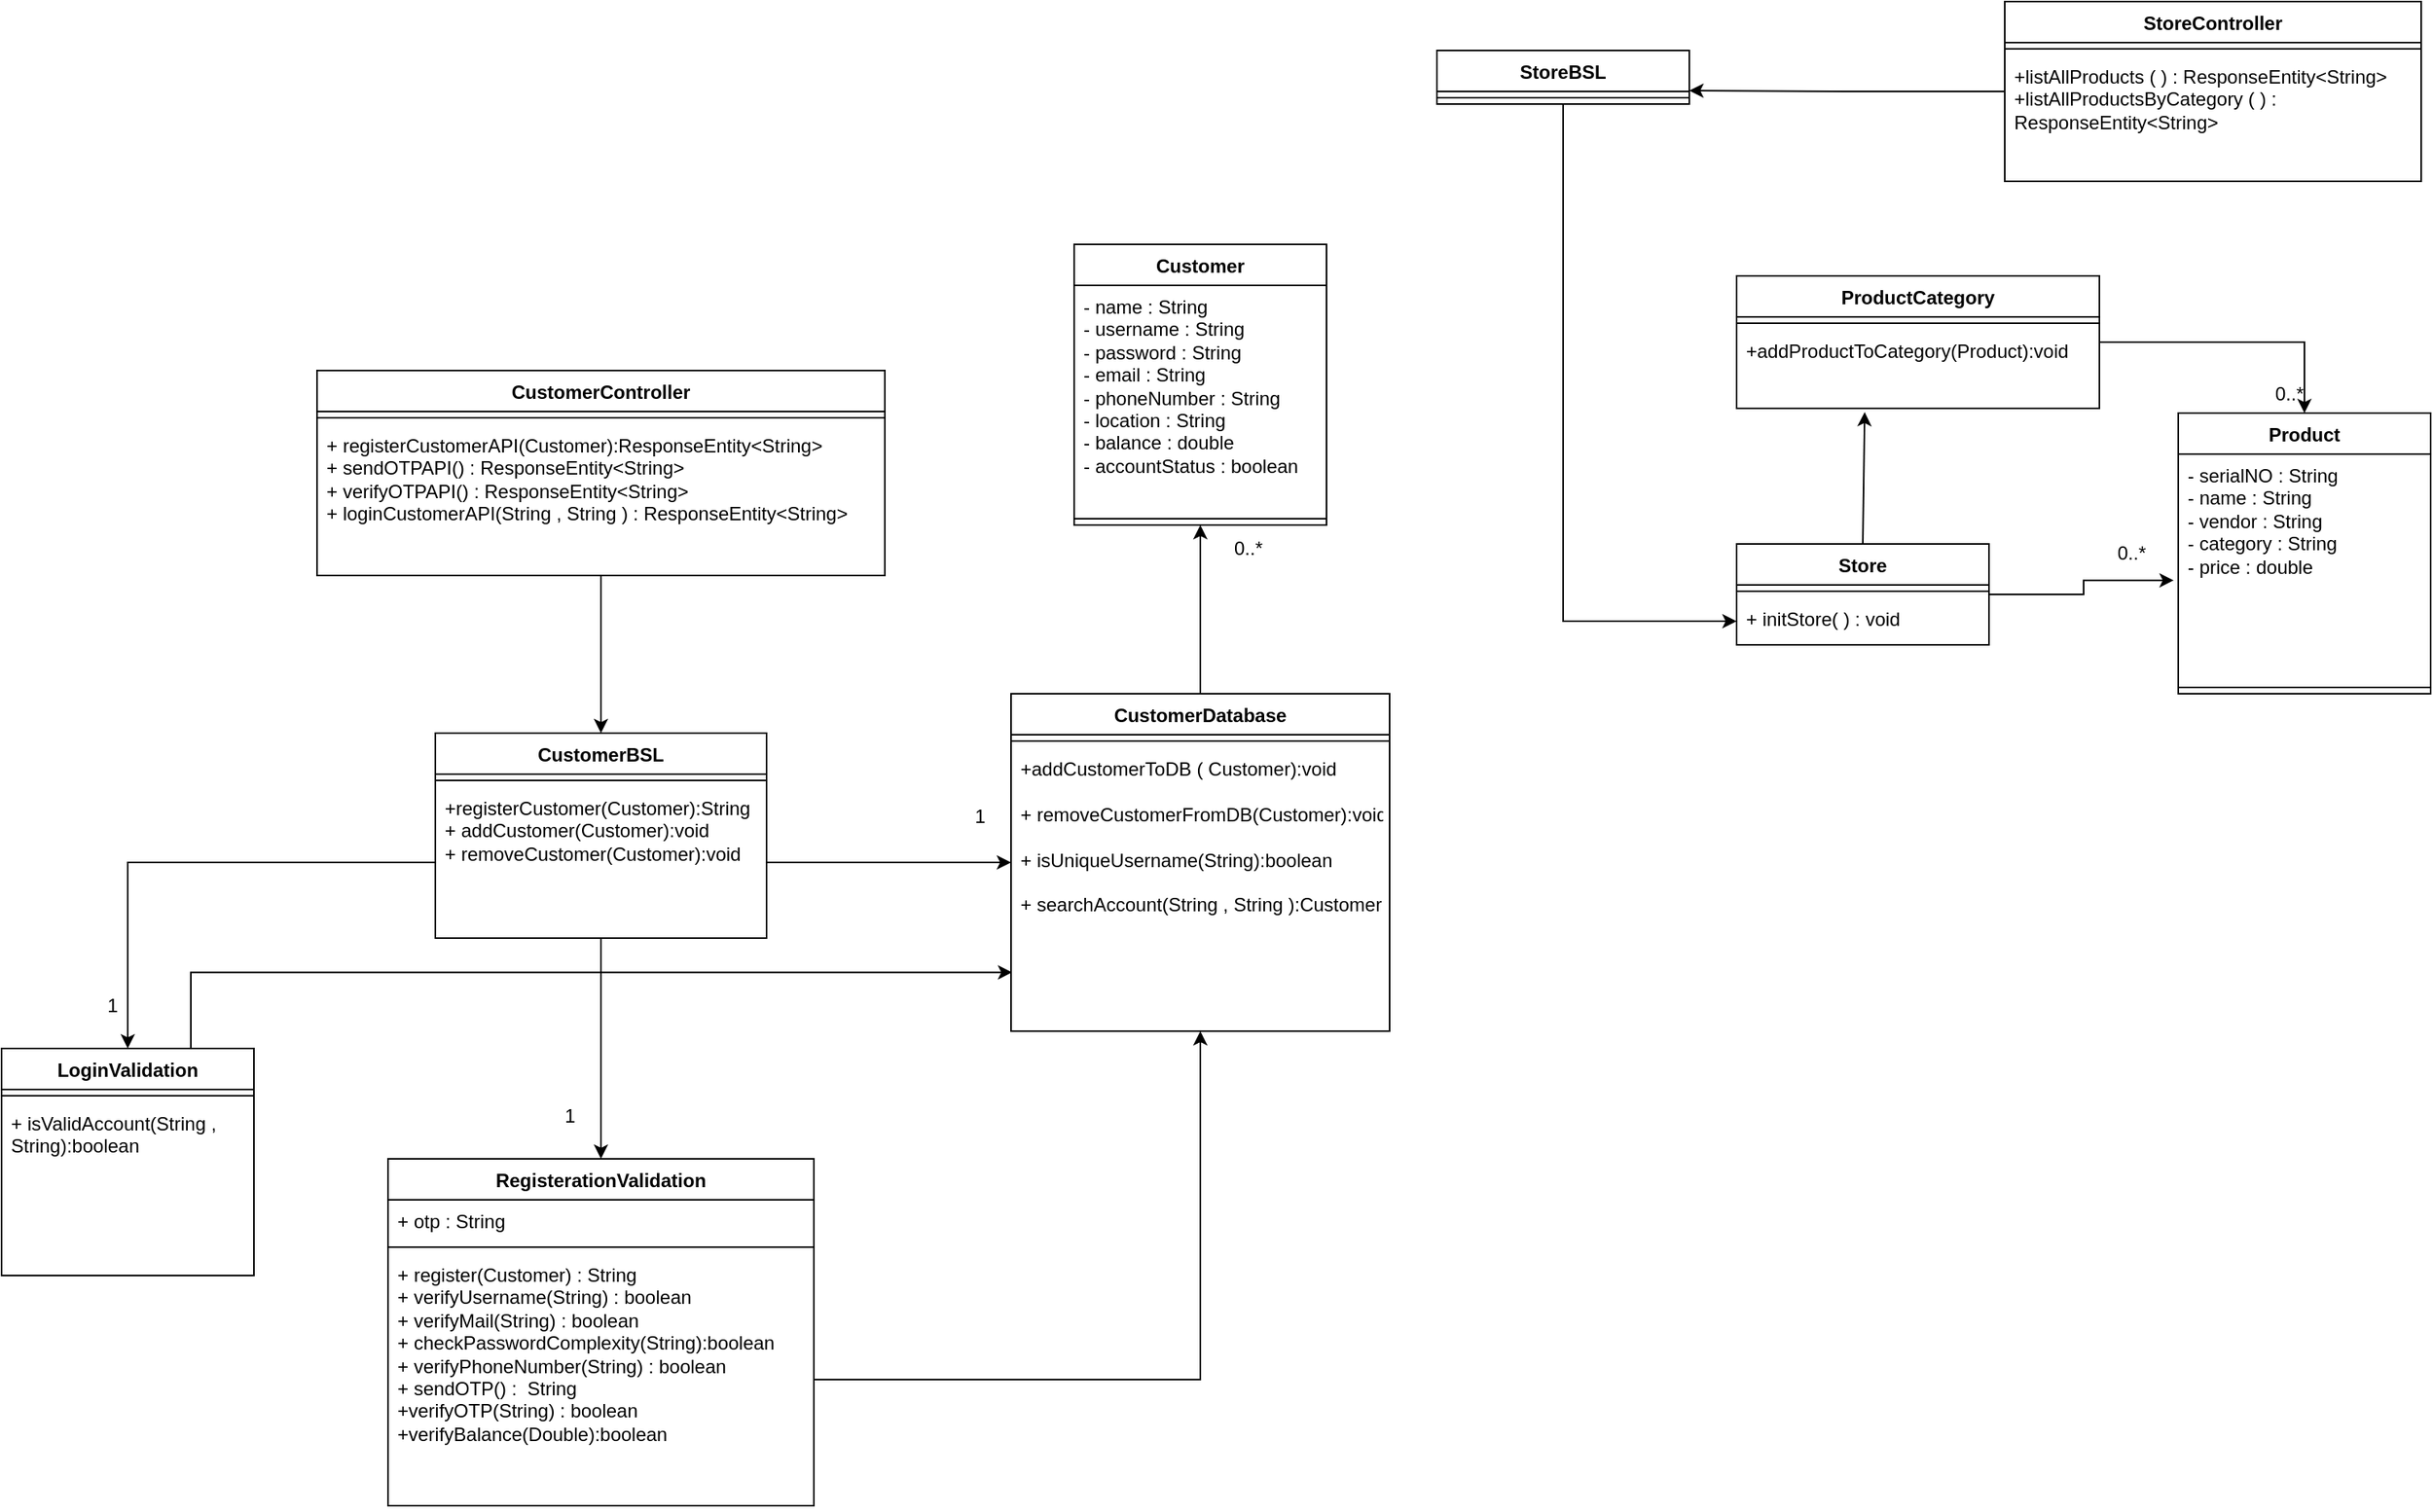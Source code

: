 <mxfile version="22.1.16" type="github">
  <diagram id="C5RBs43oDa-KdzZeNtuy" name="Page-1">
    <mxGraphModel dx="2300" dy="2087" grid="1" gridSize="10" guides="1" tooltips="1" connect="1" arrows="1" fold="1" page="1" pageScale="1" pageWidth="827" pageHeight="1169" math="0" shadow="0">
      <root>
        <mxCell id="WIyWlLk6GJQsqaUBKTNV-0" />
        <mxCell id="WIyWlLk6GJQsqaUBKTNV-1" parent="WIyWlLk6GJQsqaUBKTNV-0" />
        <mxCell id="058kQ_OK0yw4j2NdhVgZ-0" value="Customer" style="swimlane;fontStyle=1;align=center;verticalAlign=top;childLayout=stackLayout;horizontal=1;startSize=26;horizontalStack=0;resizeParent=1;resizeParentMax=0;resizeLast=0;collapsible=1;marginBottom=0;whiteSpace=wrap;html=1;" parent="WIyWlLk6GJQsqaUBKTNV-1" vertex="1">
          <mxGeometry x="800" y="-100" width="160" height="178" as="geometry" />
        </mxCell>
        <mxCell id="058kQ_OK0yw4j2NdhVgZ-1" value="- name : String&lt;br&gt;- username : String&lt;br&gt;- password : String&lt;br&gt;- email : String&lt;br&gt;- phoneNumber : String&lt;br&gt;- location : String&lt;br&gt;- balance : double&lt;br&gt;- accountStatus : boolean" style="text;strokeColor=none;fillColor=none;align=left;verticalAlign=top;spacingLeft=4;spacingRight=4;overflow=hidden;rotatable=0;points=[[0,0.5],[1,0.5]];portConstraint=eastwest;whiteSpace=wrap;html=1;" parent="058kQ_OK0yw4j2NdhVgZ-0" vertex="1">
          <mxGeometry y="26" width="160" height="144" as="geometry" />
        </mxCell>
        <mxCell id="058kQ_OK0yw4j2NdhVgZ-2" value="" style="line;strokeWidth=1;fillColor=none;align=left;verticalAlign=middle;spacingTop=-1;spacingLeft=3;spacingRight=3;rotatable=0;labelPosition=right;points=[];portConstraint=eastwest;strokeColor=inherit;" parent="058kQ_OK0yw4j2NdhVgZ-0" vertex="1">
          <mxGeometry y="170" width="160" height="8" as="geometry" />
        </mxCell>
        <mxCell id="058kQ_OK0yw4j2NdhVgZ-3" style="edgeStyle=orthogonalEdgeStyle;rounded=0;orthogonalLoop=1;jettySize=auto;html=1;entryX=0.5;entryY=0;entryDx=0;entryDy=0;" parent="WIyWlLk6GJQsqaUBKTNV-1" source="058kQ_OK0yw4j2NdhVgZ-4" target="058kQ_OK0yw4j2NdhVgZ-19" edge="1">
          <mxGeometry relative="1" as="geometry" />
        </mxCell>
        <mxCell id="058kQ_OK0yw4j2NdhVgZ-4" value="CustomerBSL" style="swimlane;fontStyle=1;align=center;verticalAlign=top;childLayout=stackLayout;horizontal=1;startSize=26;horizontalStack=0;resizeParent=1;resizeParentMax=0;resizeLast=0;collapsible=1;marginBottom=0;whiteSpace=wrap;html=1;" parent="WIyWlLk6GJQsqaUBKTNV-1" vertex="1">
          <mxGeometry x="395" y="210" width="210" height="130" as="geometry" />
        </mxCell>
        <mxCell id="058kQ_OK0yw4j2NdhVgZ-5" value="" style="line;strokeWidth=1;fillColor=none;align=left;verticalAlign=middle;spacingTop=-1;spacingLeft=3;spacingRight=3;rotatable=0;labelPosition=right;points=[];portConstraint=eastwest;strokeColor=inherit;" parent="058kQ_OK0yw4j2NdhVgZ-4" vertex="1">
          <mxGeometry y="26" width="210" height="8" as="geometry" />
        </mxCell>
        <mxCell id="058kQ_OK0yw4j2NdhVgZ-6" value="+registerCustomer(Customer):String&lt;br&gt;+ addCustomer(Customer):void&lt;br&gt;+ removeCustomer(Customer):void&lt;br&gt;" style="text;strokeColor=none;fillColor=none;align=left;verticalAlign=top;spacingLeft=4;spacingRight=4;overflow=hidden;rotatable=0;points=[[0,0.5],[1,0.5]];portConstraint=eastwest;whiteSpace=wrap;html=1;" parent="058kQ_OK0yw4j2NdhVgZ-4" vertex="1">
          <mxGeometry y="34" width="210" height="96" as="geometry" />
        </mxCell>
        <mxCell id="058kQ_OK0yw4j2NdhVgZ-7" style="edgeStyle=orthogonalEdgeStyle;rounded=0;orthogonalLoop=1;jettySize=auto;html=1;entryX=0.5;entryY=0;entryDx=0;entryDy=0;" parent="WIyWlLk6GJQsqaUBKTNV-1" source="058kQ_OK0yw4j2NdhVgZ-8" target="058kQ_OK0yw4j2NdhVgZ-4" edge="1">
          <mxGeometry relative="1" as="geometry" />
        </mxCell>
        <mxCell id="058kQ_OK0yw4j2NdhVgZ-8" value="CustomerController" style="swimlane;fontStyle=1;align=center;verticalAlign=top;childLayout=stackLayout;horizontal=1;startSize=26;horizontalStack=0;resizeParent=1;resizeParentMax=0;resizeLast=0;collapsible=1;marginBottom=0;whiteSpace=wrap;html=1;" parent="WIyWlLk6GJQsqaUBKTNV-1" vertex="1">
          <mxGeometry x="320" y="-20" width="360" height="130" as="geometry" />
        </mxCell>
        <mxCell id="058kQ_OK0yw4j2NdhVgZ-9" value="" style="line;strokeWidth=1;fillColor=none;align=left;verticalAlign=middle;spacingTop=-1;spacingLeft=3;spacingRight=3;rotatable=0;labelPosition=right;points=[];portConstraint=eastwest;strokeColor=inherit;" parent="058kQ_OK0yw4j2NdhVgZ-8" vertex="1">
          <mxGeometry y="26" width="360" height="8" as="geometry" />
        </mxCell>
        <mxCell id="058kQ_OK0yw4j2NdhVgZ-10" value="+ registerCustomerAPI(Customer):ResponseEntity&amp;lt;String&amp;gt;&lt;br&gt;+ sendOTPAPI() : ResponseEntity&amp;lt;String&amp;gt;&lt;br&gt;+ verifyOTPAPI() :&amp;nbsp;ResponseEntity&amp;lt;String&amp;gt;&lt;br&gt;+ loginCustomerAPI(String , String ) :&amp;nbsp;ResponseEntity&amp;lt;String&amp;gt;" style="text;strokeColor=none;fillColor=none;align=left;verticalAlign=top;spacingLeft=4;spacingRight=4;overflow=hidden;rotatable=0;points=[[0,0.5],[1,0.5]];portConstraint=eastwest;whiteSpace=wrap;html=1;" parent="058kQ_OK0yw4j2NdhVgZ-8" vertex="1">
          <mxGeometry y="34" width="360" height="96" as="geometry" />
        </mxCell>
        <mxCell id="058kQ_OK0yw4j2NdhVgZ-11" style="edgeStyle=orthogonalEdgeStyle;rounded=0;orthogonalLoop=1;jettySize=auto;html=1;entryX=0.5;entryY=1;entryDx=0;entryDy=0;" parent="WIyWlLk6GJQsqaUBKTNV-1" source="058kQ_OK0yw4j2NdhVgZ-12" target="058kQ_OK0yw4j2NdhVgZ-0" edge="1">
          <mxGeometry relative="1" as="geometry" />
        </mxCell>
        <mxCell id="058kQ_OK0yw4j2NdhVgZ-12" value="CustomerDatabase" style="swimlane;fontStyle=1;align=center;verticalAlign=top;childLayout=stackLayout;horizontal=1;startSize=26;horizontalStack=0;resizeParent=1;resizeParentMax=0;resizeLast=0;collapsible=1;marginBottom=0;whiteSpace=wrap;html=1;" parent="WIyWlLk6GJQsqaUBKTNV-1" vertex="1">
          <mxGeometry x="760" y="185" width="240" height="214" as="geometry" />
        </mxCell>
        <mxCell id="058kQ_OK0yw4j2NdhVgZ-13" value="" style="line;strokeWidth=1;fillColor=none;align=left;verticalAlign=middle;spacingTop=-1;spacingLeft=3;spacingRight=3;rotatable=0;labelPosition=right;points=[];portConstraint=eastwest;strokeColor=inherit;" parent="058kQ_OK0yw4j2NdhVgZ-12" vertex="1">
          <mxGeometry y="26" width="240" height="8" as="geometry" />
        </mxCell>
        <mxCell id="058kQ_OK0yw4j2NdhVgZ-14" value="+addCustomerToDB ( Customer):void&lt;br&gt;&lt;br&gt;+&amp;nbsp;removeCustomerFromDB(Customer):void&lt;br&gt;&lt;br&gt;+ isUniqueUsername(String):boolean&lt;br&gt;&lt;br&gt;+ searchAccount(String , String ):Customer" style="text;strokeColor=none;fillColor=none;align=left;verticalAlign=top;spacingLeft=4;spacingRight=4;overflow=hidden;rotatable=0;points=[[0,0.5],[1,0.5]];portConstraint=eastwest;whiteSpace=wrap;html=1;" parent="058kQ_OK0yw4j2NdhVgZ-12" vertex="1">
          <mxGeometry y="34" width="240" height="180" as="geometry" />
        </mxCell>
        <mxCell id="058kQ_OK0yw4j2NdhVgZ-15" value="LoginValidation" style="swimlane;fontStyle=1;align=center;verticalAlign=top;childLayout=stackLayout;horizontal=1;startSize=26;horizontalStack=0;resizeParent=1;resizeParentMax=0;resizeLast=0;collapsible=1;marginBottom=0;whiteSpace=wrap;html=1;" parent="WIyWlLk6GJQsqaUBKTNV-1" vertex="1">
          <mxGeometry x="120" y="410" width="160" height="144" as="geometry" />
        </mxCell>
        <mxCell id="058kQ_OK0yw4j2NdhVgZ-16" value="" style="line;strokeWidth=1;fillColor=none;align=left;verticalAlign=middle;spacingTop=-1;spacingLeft=3;spacingRight=3;rotatable=0;labelPosition=right;points=[];portConstraint=eastwest;strokeColor=inherit;" parent="058kQ_OK0yw4j2NdhVgZ-15" vertex="1">
          <mxGeometry y="26" width="160" height="8" as="geometry" />
        </mxCell>
        <mxCell id="058kQ_OK0yw4j2NdhVgZ-17" value="+ isValidAccount(String , String):boolean" style="text;strokeColor=none;fillColor=none;align=left;verticalAlign=top;spacingLeft=4;spacingRight=4;overflow=hidden;rotatable=0;points=[[0,0.5],[1,0.5]];portConstraint=eastwest;whiteSpace=wrap;html=1;" parent="058kQ_OK0yw4j2NdhVgZ-15" vertex="1">
          <mxGeometry y="34" width="160" height="110" as="geometry" />
        </mxCell>
        <mxCell id="058kQ_OK0yw4j2NdhVgZ-18" style="edgeStyle=orthogonalEdgeStyle;rounded=0;orthogonalLoop=1;jettySize=auto;html=1;exitX=1;exitY=0.5;exitDx=0;exitDy=0;" parent="058kQ_OK0yw4j2NdhVgZ-15" source="058kQ_OK0yw4j2NdhVgZ-17" target="058kQ_OK0yw4j2NdhVgZ-17" edge="1">
          <mxGeometry relative="1" as="geometry" />
        </mxCell>
        <mxCell id="058kQ_OK0yw4j2NdhVgZ-19" value="RegisterationValidation" style="swimlane;fontStyle=1;align=center;verticalAlign=top;childLayout=stackLayout;horizontal=1;startSize=26;horizontalStack=0;resizeParent=1;resizeParentMax=0;resizeLast=0;collapsible=1;marginBottom=0;whiteSpace=wrap;html=1;" parent="WIyWlLk6GJQsqaUBKTNV-1" vertex="1">
          <mxGeometry x="365" y="480" width="270" height="220" as="geometry" />
        </mxCell>
        <mxCell id="058kQ_OK0yw4j2NdhVgZ-20" value="+ otp : String" style="text;strokeColor=none;fillColor=none;align=left;verticalAlign=top;spacingLeft=4;spacingRight=4;overflow=hidden;rotatable=0;points=[[0,0.5],[1,0.5]];portConstraint=eastwest;whiteSpace=wrap;html=1;" parent="058kQ_OK0yw4j2NdhVgZ-19" vertex="1">
          <mxGeometry y="26" width="270" height="26" as="geometry" />
        </mxCell>
        <mxCell id="058kQ_OK0yw4j2NdhVgZ-21" value="" style="line;strokeWidth=1;fillColor=none;align=left;verticalAlign=middle;spacingTop=-1;spacingLeft=3;spacingRight=3;rotatable=0;labelPosition=right;points=[];portConstraint=eastwest;strokeColor=inherit;" parent="058kQ_OK0yw4j2NdhVgZ-19" vertex="1">
          <mxGeometry y="52" width="270" height="8" as="geometry" />
        </mxCell>
        <mxCell id="058kQ_OK0yw4j2NdhVgZ-22" value="+ register(Customer) : String&lt;br&gt;+ verifyUsername(String) : boolean&lt;br&gt;+ verifyMail(String) : boolean&lt;br&gt;+ checkPasswordComplexity(String):boolean&lt;br&gt;+ verifyPhoneNumber(String) : boolean&lt;br&gt;+ sendOTP() :&amp;nbsp; String&lt;br&gt;+verifyOTP(String) : boolean&lt;br&gt;+verifyBalance(Double):boolean&lt;br&gt;&lt;br&gt;" style="text;strokeColor=none;fillColor=none;align=left;verticalAlign=top;spacingLeft=4;spacingRight=4;overflow=hidden;rotatable=0;points=[[0,0.5],[1,0.5]];portConstraint=eastwest;whiteSpace=wrap;html=1;" parent="058kQ_OK0yw4j2NdhVgZ-19" vertex="1">
          <mxGeometry y="60" width="270" height="160" as="geometry" />
        </mxCell>
        <mxCell id="058kQ_OK0yw4j2NdhVgZ-23" style="edgeStyle=orthogonalEdgeStyle;rounded=0;orthogonalLoop=1;jettySize=auto;html=1;entryX=0.5;entryY=0;entryDx=0;entryDy=0;" parent="WIyWlLk6GJQsqaUBKTNV-1" source="058kQ_OK0yw4j2NdhVgZ-6" target="058kQ_OK0yw4j2NdhVgZ-15" edge="1">
          <mxGeometry relative="1" as="geometry" />
        </mxCell>
        <mxCell id="058kQ_OK0yw4j2NdhVgZ-24" style="edgeStyle=orthogonalEdgeStyle;rounded=0;orthogonalLoop=1;jettySize=auto;html=1;exitX=1;exitY=0.5;exitDx=0;exitDy=0;" parent="WIyWlLk6GJQsqaUBKTNV-1" source="058kQ_OK0yw4j2NdhVgZ-6" target="058kQ_OK0yw4j2NdhVgZ-12" edge="1">
          <mxGeometry relative="1" as="geometry" />
        </mxCell>
        <mxCell id="058kQ_OK0yw4j2NdhVgZ-25" style="edgeStyle=orthogonalEdgeStyle;rounded=0;orthogonalLoop=1;jettySize=auto;html=1;entryX=0.5;entryY=1;entryDx=0;entryDy=0;" parent="WIyWlLk6GJQsqaUBKTNV-1" source="058kQ_OK0yw4j2NdhVgZ-22" target="058kQ_OK0yw4j2NdhVgZ-12" edge="1">
          <mxGeometry relative="1" as="geometry" />
        </mxCell>
        <mxCell id="058kQ_OK0yw4j2NdhVgZ-26" value="0..*" style="text;html=1;align=center;verticalAlign=middle;resizable=0;points=[];autosize=1;strokeColor=none;fillColor=none;" parent="WIyWlLk6GJQsqaUBKTNV-1" vertex="1">
          <mxGeometry x="890" y="78" width="40" height="30" as="geometry" />
        </mxCell>
        <mxCell id="058kQ_OK0yw4j2NdhVgZ-27" value="1" style="text;html=1;align=center;verticalAlign=middle;resizable=0;points=[];autosize=1;strokeColor=none;fillColor=none;" parent="WIyWlLk6GJQsqaUBKTNV-1" vertex="1">
          <mxGeometry x="725" y="248" width="30" height="30" as="geometry" />
        </mxCell>
        <mxCell id="058kQ_OK0yw4j2NdhVgZ-28" value="1" style="text;html=1;align=center;verticalAlign=middle;resizable=0;points=[];autosize=1;strokeColor=none;fillColor=none;" parent="WIyWlLk6GJQsqaUBKTNV-1" vertex="1">
          <mxGeometry x="465" y="438" width="30" height="30" as="geometry" />
        </mxCell>
        <mxCell id="058kQ_OK0yw4j2NdhVgZ-29" style="edgeStyle=orthogonalEdgeStyle;rounded=0;orthogonalLoop=1;jettySize=auto;html=1;exitX=0.75;exitY=0;exitDx=0;exitDy=0;entryX=0.003;entryY=0.793;entryDx=0;entryDy=0;entryPerimeter=0;" parent="WIyWlLk6GJQsqaUBKTNV-1" source="058kQ_OK0yw4j2NdhVgZ-15" target="058kQ_OK0yw4j2NdhVgZ-14" edge="1">
          <mxGeometry relative="1" as="geometry" />
        </mxCell>
        <mxCell id="058kQ_OK0yw4j2NdhVgZ-30" value="1" style="text;html=1;align=center;verticalAlign=middle;resizable=0;points=[];autosize=1;strokeColor=none;fillColor=none;" parent="WIyWlLk6GJQsqaUBKTNV-1" vertex="1">
          <mxGeometry x="175" y="368" width="30" height="30" as="geometry" />
        </mxCell>
        <mxCell id="058kQ_OK0yw4j2NdhVgZ-31" value="Product" style="swimlane;fontStyle=1;align=center;verticalAlign=top;childLayout=stackLayout;horizontal=1;startSize=26;horizontalStack=0;resizeParent=1;resizeParentMax=0;resizeLast=0;collapsible=1;marginBottom=0;whiteSpace=wrap;html=1;" parent="WIyWlLk6GJQsqaUBKTNV-1" vertex="1">
          <mxGeometry x="1500" y="7" width="160" height="178" as="geometry" />
        </mxCell>
        <mxCell id="058kQ_OK0yw4j2NdhVgZ-32" value="- serialNO : String&lt;br&gt;- name : String&lt;br&gt;- vendor : String&lt;br&gt;- category : String&lt;br&gt;- price : double" style="text;strokeColor=none;fillColor=none;align=left;verticalAlign=top;spacingLeft=4;spacingRight=4;overflow=hidden;rotatable=0;points=[[0,0.5],[1,0.5]];portConstraint=eastwest;whiteSpace=wrap;html=1;" parent="058kQ_OK0yw4j2NdhVgZ-31" vertex="1">
          <mxGeometry y="26" width="160" height="144" as="geometry" />
        </mxCell>
        <mxCell id="058kQ_OK0yw4j2NdhVgZ-33" value="" style="line;strokeWidth=1;fillColor=none;align=left;verticalAlign=middle;spacingTop=-1;spacingLeft=3;spacingRight=3;rotatable=0;labelPosition=right;points=[];portConstraint=eastwest;strokeColor=inherit;" parent="058kQ_OK0yw4j2NdhVgZ-31" vertex="1">
          <mxGeometry y="170" width="160" height="8" as="geometry" />
        </mxCell>
        <mxCell id="058kQ_OK0yw4j2NdhVgZ-34" style="edgeStyle=orthogonalEdgeStyle;rounded=0;orthogonalLoop=1;jettySize=auto;html=1;entryX=0.5;entryY=0;entryDx=0;entryDy=0;" parent="WIyWlLk6GJQsqaUBKTNV-1" source="058kQ_OK0yw4j2NdhVgZ-35" target="058kQ_OK0yw4j2NdhVgZ-31" edge="1">
          <mxGeometry relative="1" as="geometry">
            <mxPoint x="1530" y="10" as="targetPoint" />
          </mxGeometry>
        </mxCell>
        <mxCell id="058kQ_OK0yw4j2NdhVgZ-35" value="ProductCategory" style="swimlane;fontStyle=1;align=center;verticalAlign=top;childLayout=stackLayout;horizontal=1;startSize=26;horizontalStack=0;resizeParent=1;resizeParentMax=0;resizeLast=0;collapsible=1;marginBottom=0;whiteSpace=wrap;html=1;" parent="WIyWlLk6GJQsqaUBKTNV-1" vertex="1">
          <mxGeometry x="1220" y="-80" width="230" height="84" as="geometry" />
        </mxCell>
        <mxCell id="058kQ_OK0yw4j2NdhVgZ-36" value="" style="line;strokeWidth=1;fillColor=none;align=left;verticalAlign=middle;spacingTop=-1;spacingLeft=3;spacingRight=3;rotatable=0;labelPosition=right;points=[];portConstraint=eastwest;strokeColor=inherit;" parent="058kQ_OK0yw4j2NdhVgZ-35" vertex="1">
          <mxGeometry y="26" width="230" height="8" as="geometry" />
        </mxCell>
        <mxCell id="058kQ_OK0yw4j2NdhVgZ-37" value="+addProductToCategory(Product):void&lt;br&gt;" style="text;strokeColor=none;fillColor=none;align=left;verticalAlign=top;spacingLeft=4;spacingRight=4;overflow=hidden;rotatable=0;points=[[0,0.5],[1,0.5]];portConstraint=eastwest;whiteSpace=wrap;html=1;" parent="058kQ_OK0yw4j2NdhVgZ-35" vertex="1">
          <mxGeometry y="34" width="230" height="50" as="geometry" />
        </mxCell>
        <mxCell id="058kQ_OK0yw4j2NdhVgZ-38" value="Store" style="swimlane;fontStyle=1;align=center;verticalAlign=top;childLayout=stackLayout;horizontal=1;startSize=26;horizontalStack=0;resizeParent=1;resizeParentMax=0;resizeLast=0;collapsible=1;marginBottom=0;whiteSpace=wrap;html=1;" parent="WIyWlLk6GJQsqaUBKTNV-1" vertex="1">
          <mxGeometry x="1220" y="90" width="160" height="64" as="geometry" />
        </mxCell>
        <mxCell id="058kQ_OK0yw4j2NdhVgZ-39" value="" style="line;strokeWidth=1;fillColor=none;align=left;verticalAlign=middle;spacingTop=-1;spacingLeft=3;spacingRight=3;rotatable=0;labelPosition=right;points=[];portConstraint=eastwest;strokeColor=inherit;" parent="058kQ_OK0yw4j2NdhVgZ-38" vertex="1">
          <mxGeometry y="26" width="160" height="8" as="geometry" />
        </mxCell>
        <mxCell id="058kQ_OK0yw4j2NdhVgZ-40" value="+ initStore( ) : void" style="text;strokeColor=none;fillColor=none;align=left;verticalAlign=top;spacingLeft=4;spacingRight=4;overflow=hidden;rotatable=0;points=[[0,0.5],[1,0.5]];portConstraint=eastwest;whiteSpace=wrap;html=1;" parent="058kQ_OK0yw4j2NdhVgZ-38" vertex="1">
          <mxGeometry y="34" width="160" height="30" as="geometry" />
        </mxCell>
        <mxCell id="058kQ_OK0yw4j2NdhVgZ-41" style="edgeStyle=orthogonalEdgeStyle;rounded=0;orthogonalLoop=1;jettySize=auto;html=1;entryX=1;entryY=0.75;entryDx=0;entryDy=0;" parent="WIyWlLk6GJQsqaUBKTNV-1" source="058kQ_OK0yw4j2NdhVgZ-42" target="058kQ_OK0yw4j2NdhVgZ-46" edge="1">
          <mxGeometry relative="1" as="geometry" />
        </mxCell>
        <mxCell id="058kQ_OK0yw4j2NdhVgZ-42" value="StoreController" style="swimlane;fontStyle=1;align=center;verticalAlign=top;childLayout=stackLayout;horizontal=1;startSize=26;horizontalStack=0;resizeParent=1;resizeParentMax=0;resizeLast=0;collapsible=1;marginBottom=0;whiteSpace=wrap;html=1;" parent="WIyWlLk6GJQsqaUBKTNV-1" vertex="1">
          <mxGeometry x="1390" y="-254" width="264" height="114" as="geometry" />
        </mxCell>
        <mxCell id="058kQ_OK0yw4j2NdhVgZ-43" value="" style="line;strokeWidth=1;fillColor=none;align=left;verticalAlign=middle;spacingTop=-1;spacingLeft=3;spacingRight=3;rotatable=0;labelPosition=right;points=[];portConstraint=eastwest;strokeColor=inherit;" parent="058kQ_OK0yw4j2NdhVgZ-42" vertex="1">
          <mxGeometry y="26" width="264" height="8" as="geometry" />
        </mxCell>
        <mxCell id="058kQ_OK0yw4j2NdhVgZ-44" value="+listAllProducts ( ) : ResponseEntity&amp;lt;String&amp;gt;&lt;br&gt;+listAllProductsByCategory ( ) : ResponseEntity&amp;lt;String&amp;gt;" style="text;strokeColor=none;fillColor=none;align=left;verticalAlign=top;spacingLeft=4;spacingRight=4;overflow=hidden;rotatable=0;points=[[0,0.5],[1,0.5]];portConstraint=eastwest;whiteSpace=wrap;html=1;" parent="058kQ_OK0yw4j2NdhVgZ-42" vertex="1">
          <mxGeometry y="34" width="264" height="80" as="geometry" />
        </mxCell>
        <mxCell id="058kQ_OK0yw4j2NdhVgZ-45" style="edgeStyle=orthogonalEdgeStyle;rounded=0;orthogonalLoop=1;jettySize=auto;html=1;exitX=0.5;exitY=1;exitDx=0;exitDy=0;entryX=0;entryY=0.5;entryDx=0;entryDy=0;" parent="WIyWlLk6GJQsqaUBKTNV-1" source="058kQ_OK0yw4j2NdhVgZ-46" target="058kQ_OK0yw4j2NdhVgZ-40" edge="1">
          <mxGeometry relative="1" as="geometry" />
        </mxCell>
        <mxCell id="058kQ_OK0yw4j2NdhVgZ-46" value="StoreBSL" style="swimlane;fontStyle=1;align=center;verticalAlign=top;childLayout=stackLayout;horizontal=1;startSize=26;horizontalStack=0;resizeParent=1;resizeParentMax=0;resizeLast=0;collapsible=1;marginBottom=0;whiteSpace=wrap;html=1;" parent="WIyWlLk6GJQsqaUBKTNV-1" vertex="1">
          <mxGeometry x="1030" y="-223" width="160" height="34" as="geometry" />
        </mxCell>
        <mxCell id="058kQ_OK0yw4j2NdhVgZ-47" value="" style="line;strokeWidth=1;fillColor=none;align=left;verticalAlign=middle;spacingTop=-1;spacingLeft=3;spacingRight=3;rotatable=0;labelPosition=right;points=[];portConstraint=eastwest;strokeColor=inherit;" parent="058kQ_OK0yw4j2NdhVgZ-46" vertex="1">
          <mxGeometry y="26" width="160" height="8" as="geometry" />
        </mxCell>
        <mxCell id="058kQ_OK0yw4j2NdhVgZ-48" value="0..*" style="text;html=1;align=center;verticalAlign=middle;resizable=0;points=[];autosize=1;strokeColor=none;fillColor=none;" parent="WIyWlLk6GJQsqaUBKTNV-1" vertex="1">
          <mxGeometry x="1550" y="-20" width="40" height="30" as="geometry" />
        </mxCell>
        <mxCell id="058kQ_OK0yw4j2NdhVgZ-49" value="" style="endArrow=classic;html=1;rounded=0;entryX=0.353;entryY=1.047;entryDx=0;entryDy=0;entryPerimeter=0;exitX=0.5;exitY=0;exitDx=0;exitDy=0;" parent="WIyWlLk6GJQsqaUBKTNV-1" source="058kQ_OK0yw4j2NdhVgZ-38" target="058kQ_OK0yw4j2NdhVgZ-37" edge="1">
          <mxGeometry width="50" height="50" relative="1" as="geometry">
            <mxPoint x="1305.28" y="89.176" as="sourcePoint" />
            <mxPoint x="1303.86" y="2.65" as="targetPoint" />
          </mxGeometry>
        </mxCell>
        <mxCell id="058kQ_OK0yw4j2NdhVgZ-50" style="edgeStyle=orthogonalEdgeStyle;rounded=0;orthogonalLoop=1;jettySize=auto;html=1;exitX=1;exitY=0.5;exitDx=0;exitDy=0;entryX=-0.018;entryY=0.556;entryDx=0;entryDy=0;entryPerimeter=0;" parent="WIyWlLk6GJQsqaUBKTNV-1" source="058kQ_OK0yw4j2NdhVgZ-38" target="058kQ_OK0yw4j2NdhVgZ-32" edge="1">
          <mxGeometry relative="1" as="geometry" />
        </mxCell>
        <mxCell id="058kQ_OK0yw4j2NdhVgZ-51" value="0..*" style="text;html=1;align=center;verticalAlign=middle;resizable=0;points=[];autosize=1;strokeColor=none;fillColor=none;" parent="WIyWlLk6GJQsqaUBKTNV-1" vertex="1">
          <mxGeometry x="1450" y="81" width="40" height="30" as="geometry" />
        </mxCell>
      </root>
    </mxGraphModel>
  </diagram>
</mxfile>
